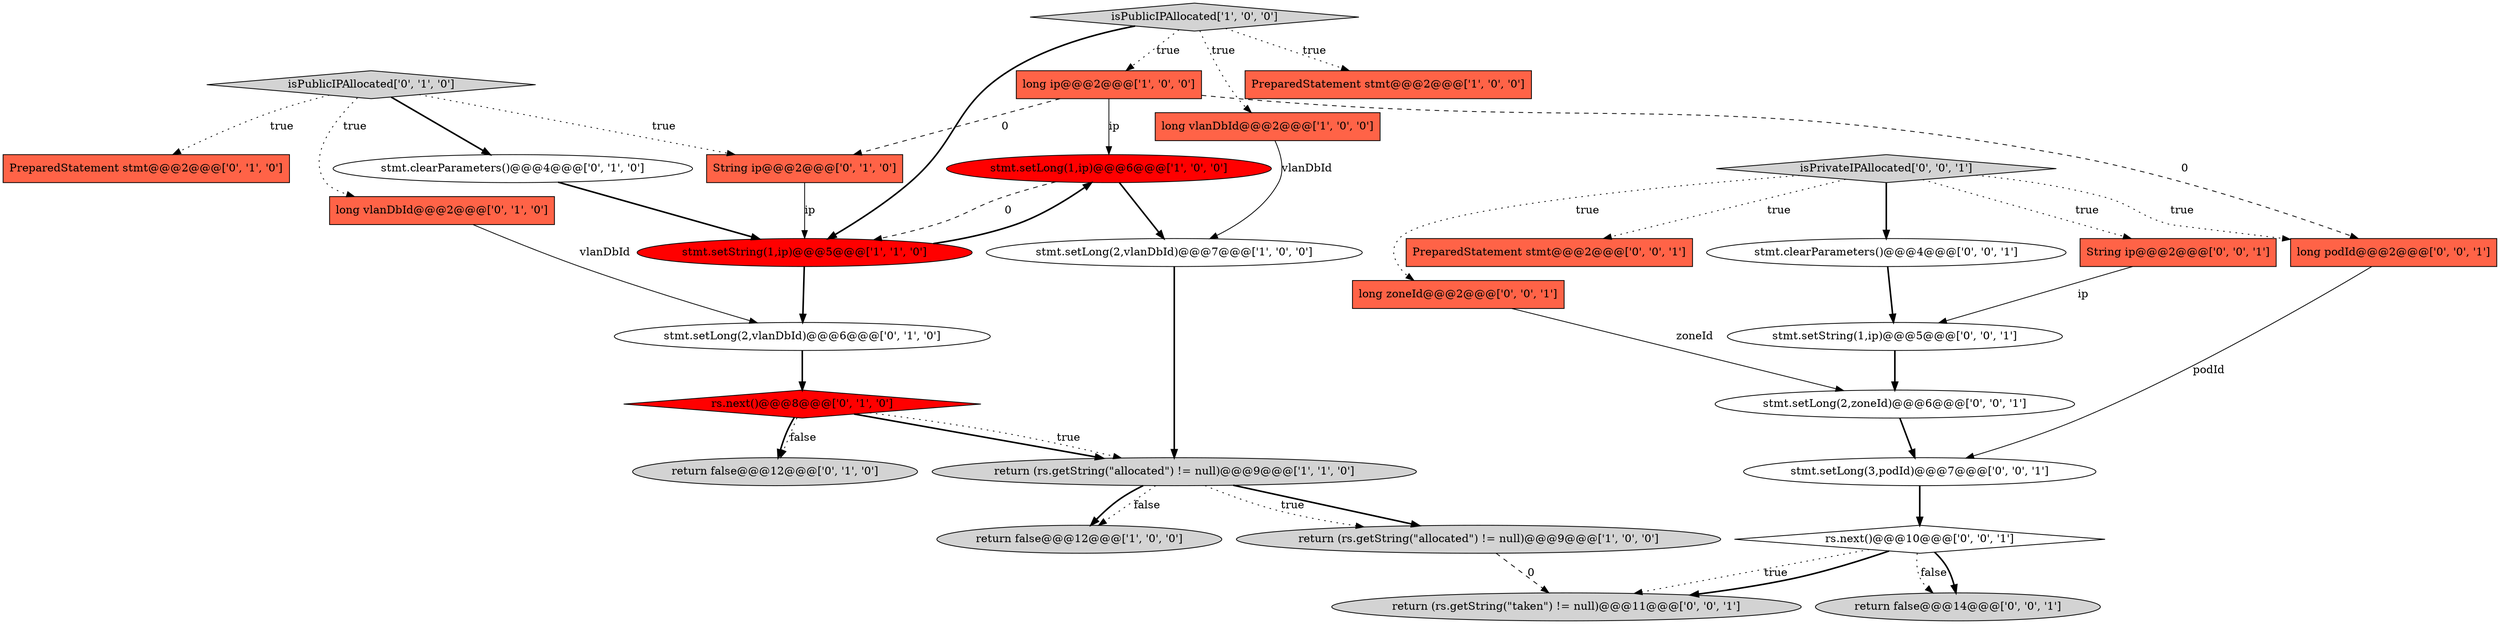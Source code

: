 digraph {
9 [style = filled, label = "stmt.setLong(1,ip)@@@6@@@['1', '0', '0']", fillcolor = red, shape = ellipse image = "AAA1AAABBB1BBB"];
17 [style = filled, label = "return false@@@12@@@['0', '1', '0']", fillcolor = lightgray, shape = ellipse image = "AAA0AAABBB2BBB"];
24 [style = filled, label = "isPrivateIPAllocated['0', '0', '1']", fillcolor = lightgray, shape = diamond image = "AAA0AAABBB3BBB"];
2 [style = filled, label = "return (rs.getString(\"allocated\") != null)@@@9@@@['1', '0', '0']", fillcolor = lightgray, shape = ellipse image = "AAA0AAABBB1BBB"];
26 [style = filled, label = "rs.next()@@@10@@@['0', '0', '1']", fillcolor = white, shape = diamond image = "AAA0AAABBB3BBB"];
1 [style = filled, label = "return (rs.getString(\"allocated\") != null)@@@9@@@['1', '1', '0']", fillcolor = lightgray, shape = ellipse image = "AAA0AAABBB1BBB"];
27 [style = filled, label = "stmt.setLong(3,podId)@@@7@@@['0', '0', '1']", fillcolor = white, shape = ellipse image = "AAA0AAABBB3BBB"];
6 [style = filled, label = "long vlanDbId@@@2@@@['1', '0', '0']", fillcolor = tomato, shape = box image = "AAA0AAABBB1BBB"];
25 [style = filled, label = "long podId@@@2@@@['0', '0', '1']", fillcolor = tomato, shape = box image = "AAA0AAABBB3BBB"];
18 [style = filled, label = "PreparedStatement stmt@@@2@@@['0', '0', '1']", fillcolor = tomato, shape = box image = "AAA0AAABBB3BBB"];
7 [style = filled, label = "long ip@@@2@@@['1', '0', '0']", fillcolor = tomato, shape = box image = "AAA1AAABBB1BBB"];
21 [style = filled, label = "stmt.clearParameters()@@@4@@@['0', '0', '1']", fillcolor = white, shape = ellipse image = "AAA0AAABBB3BBB"];
4 [style = filled, label = "stmt.setString(1,ip)@@@5@@@['1', '1', '0']", fillcolor = red, shape = ellipse image = "AAA1AAABBB1BBB"];
14 [style = filled, label = "String ip@@@2@@@['0', '1', '0']", fillcolor = tomato, shape = box image = "AAA1AAABBB2BBB"];
8 [style = filled, label = "stmt.setLong(2,vlanDbId)@@@7@@@['1', '0', '0']", fillcolor = white, shape = ellipse image = "AAA0AAABBB1BBB"];
12 [style = filled, label = "isPublicIPAllocated['0', '1', '0']", fillcolor = lightgray, shape = diamond image = "AAA0AAABBB2BBB"];
13 [style = filled, label = "PreparedStatement stmt@@@2@@@['0', '1', '0']", fillcolor = tomato, shape = box image = "AAA0AAABBB2BBB"];
23 [style = filled, label = "stmt.setString(1,ip)@@@5@@@['0', '0', '1']", fillcolor = white, shape = ellipse image = "AAA0AAABBB3BBB"];
28 [style = filled, label = "return false@@@14@@@['0', '0', '1']", fillcolor = lightgray, shape = ellipse image = "AAA0AAABBB3BBB"];
5 [style = filled, label = "PreparedStatement stmt@@@2@@@['1', '0', '0']", fillcolor = tomato, shape = box image = "AAA0AAABBB1BBB"];
29 [style = filled, label = "stmt.setLong(2,zoneId)@@@6@@@['0', '0', '1']", fillcolor = white, shape = ellipse image = "AAA0AAABBB3BBB"];
19 [style = filled, label = "return (rs.getString(\"taken\") != null)@@@11@@@['0', '0', '1']", fillcolor = lightgray, shape = ellipse image = "AAA0AAABBB3BBB"];
3 [style = filled, label = "return false@@@12@@@['1', '0', '0']", fillcolor = lightgray, shape = ellipse image = "AAA0AAABBB1BBB"];
15 [style = filled, label = "rs.next()@@@8@@@['0', '1', '0']", fillcolor = red, shape = diamond image = "AAA1AAABBB2BBB"];
22 [style = filled, label = "String ip@@@2@@@['0', '0', '1']", fillcolor = tomato, shape = box image = "AAA0AAABBB3BBB"];
11 [style = filled, label = "stmt.clearParameters()@@@4@@@['0', '1', '0']", fillcolor = white, shape = ellipse image = "AAA0AAABBB2BBB"];
20 [style = filled, label = "long zoneId@@@2@@@['0', '0', '1']", fillcolor = tomato, shape = box image = "AAA0AAABBB3BBB"];
10 [style = filled, label = "long vlanDbId@@@2@@@['0', '1', '0']", fillcolor = tomato, shape = box image = "AAA0AAABBB2BBB"];
0 [style = filled, label = "isPublicIPAllocated['1', '0', '0']", fillcolor = lightgray, shape = diamond image = "AAA0AAABBB1BBB"];
16 [style = filled, label = "stmt.setLong(2,vlanDbId)@@@6@@@['0', '1', '0']", fillcolor = white, shape = ellipse image = "AAA0AAABBB2BBB"];
4->9 [style = bold, label=""];
16->15 [style = bold, label=""];
1->3 [style = dotted, label="false"];
2->19 [style = dashed, label="0"];
0->5 [style = dotted, label="true"];
9->4 [style = dashed, label="0"];
24->25 [style = dotted, label="true"];
7->14 [style = dashed, label="0"];
11->4 [style = bold, label=""];
12->11 [style = bold, label=""];
1->3 [style = bold, label=""];
24->18 [style = dotted, label="true"];
26->19 [style = dotted, label="true"];
7->9 [style = solid, label="ip"];
26->19 [style = bold, label=""];
9->8 [style = bold, label=""];
0->6 [style = dotted, label="true"];
6->8 [style = solid, label="vlanDbId"];
23->29 [style = bold, label=""];
26->28 [style = dotted, label="false"];
8->1 [style = bold, label=""];
29->27 [style = bold, label=""];
12->14 [style = dotted, label="true"];
15->17 [style = bold, label=""];
14->4 [style = solid, label="ip"];
15->17 [style = dotted, label="false"];
12->13 [style = dotted, label="true"];
27->26 [style = bold, label=""];
10->16 [style = solid, label="vlanDbId"];
12->10 [style = dotted, label="true"];
24->21 [style = bold, label=""];
0->4 [style = bold, label=""];
15->1 [style = bold, label=""];
15->1 [style = dotted, label="true"];
24->22 [style = dotted, label="true"];
24->20 [style = dotted, label="true"];
7->25 [style = dashed, label="0"];
25->27 [style = solid, label="podId"];
1->2 [style = bold, label=""];
26->28 [style = bold, label=""];
1->2 [style = dotted, label="true"];
22->23 [style = solid, label="ip"];
4->16 [style = bold, label=""];
0->7 [style = dotted, label="true"];
20->29 [style = solid, label="zoneId"];
21->23 [style = bold, label=""];
}
